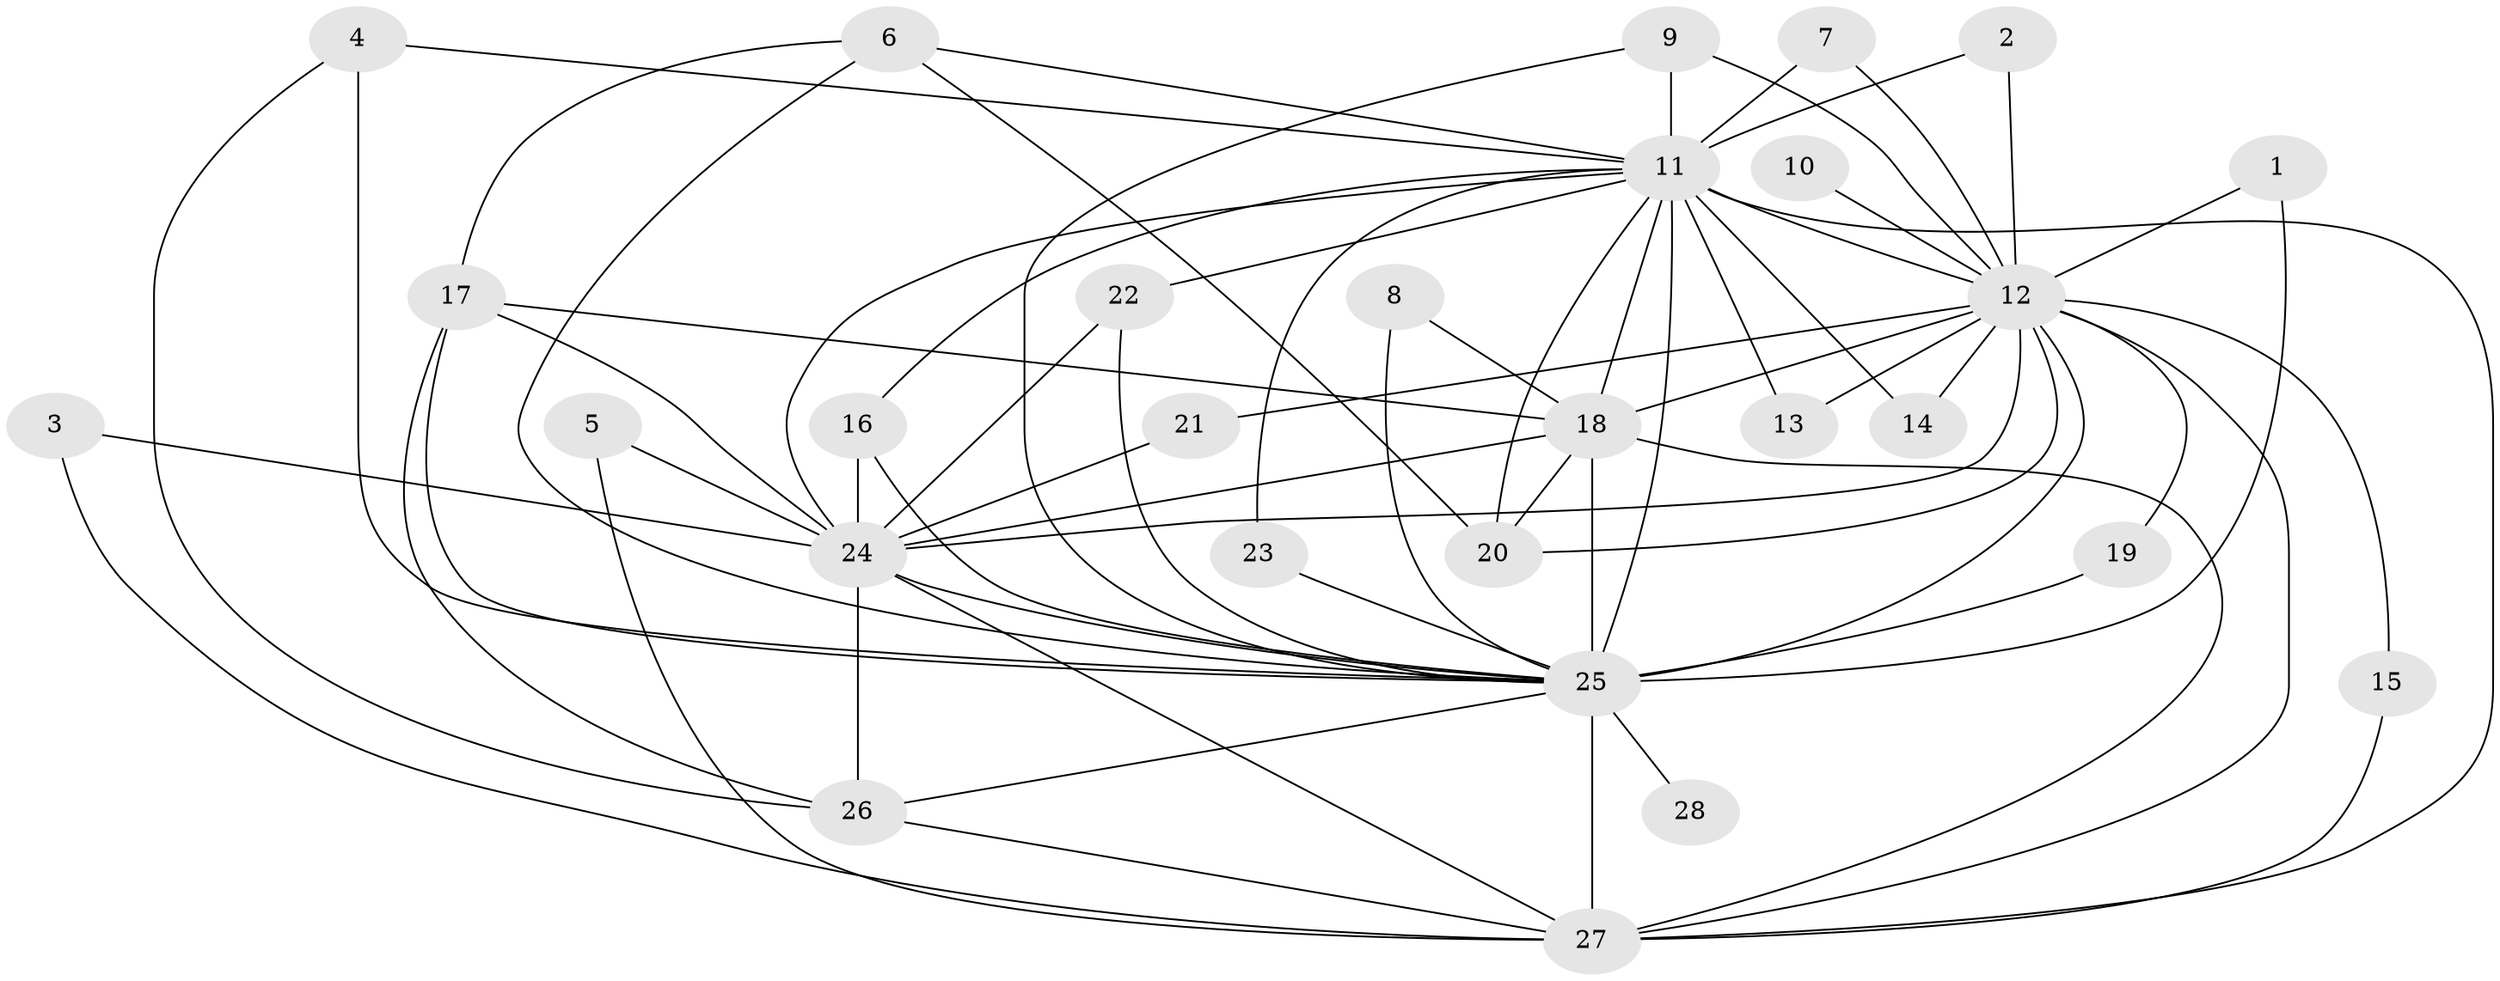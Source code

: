 // original degree distribution, {15: 0.017857142857142856, 17: 0.03571428571428571, 16: 0.05357142857142857, 18: 0.03571428571428571, 20: 0.017857142857142856, 10: 0.017857142857142856, 3: 0.16071428571428573, 2: 0.5714285714285714, 4: 0.08928571428571429}
// Generated by graph-tools (version 1.1) at 2025/49/03/09/25 03:49:45]
// undirected, 28 vertices, 67 edges
graph export_dot {
graph [start="1"]
  node [color=gray90,style=filled];
  1;
  2;
  3;
  4;
  5;
  6;
  7;
  8;
  9;
  10;
  11;
  12;
  13;
  14;
  15;
  16;
  17;
  18;
  19;
  20;
  21;
  22;
  23;
  24;
  25;
  26;
  27;
  28;
  1 -- 12 [weight=1.0];
  1 -- 25 [weight=1.0];
  2 -- 11 [weight=1.0];
  2 -- 12 [weight=1.0];
  3 -- 24 [weight=1.0];
  3 -- 27 [weight=1.0];
  4 -- 11 [weight=1.0];
  4 -- 25 [weight=1.0];
  4 -- 26 [weight=1.0];
  5 -- 24 [weight=1.0];
  5 -- 27 [weight=1.0];
  6 -- 11 [weight=1.0];
  6 -- 17 [weight=1.0];
  6 -- 20 [weight=1.0];
  6 -- 25 [weight=1.0];
  7 -- 11 [weight=1.0];
  7 -- 12 [weight=1.0];
  8 -- 18 [weight=1.0];
  8 -- 25 [weight=1.0];
  9 -- 11 [weight=1.0];
  9 -- 12 [weight=1.0];
  9 -- 25 [weight=1.0];
  10 -- 12 [weight=1.0];
  11 -- 12 [weight=5.0];
  11 -- 13 [weight=1.0];
  11 -- 14 [weight=1.0];
  11 -- 16 [weight=1.0];
  11 -- 18 [weight=2.0];
  11 -- 20 [weight=1.0];
  11 -- 22 [weight=2.0];
  11 -- 23 [weight=1.0];
  11 -- 24 [weight=5.0];
  11 -- 25 [weight=4.0];
  11 -- 27 [weight=2.0];
  12 -- 13 [weight=1.0];
  12 -- 14 [weight=1.0];
  12 -- 15 [weight=1.0];
  12 -- 18 [weight=2.0];
  12 -- 19 [weight=1.0];
  12 -- 20 [weight=1.0];
  12 -- 21 [weight=1.0];
  12 -- 24 [weight=4.0];
  12 -- 25 [weight=5.0];
  12 -- 27 [weight=3.0];
  15 -- 27 [weight=1.0];
  16 -- 24 [weight=1.0];
  16 -- 25 [weight=1.0];
  17 -- 18 [weight=1.0];
  17 -- 24 [weight=1.0];
  17 -- 25 [weight=2.0];
  17 -- 26 [weight=1.0];
  18 -- 20 [weight=2.0];
  18 -- 24 [weight=2.0];
  18 -- 25 [weight=2.0];
  18 -- 27 [weight=1.0];
  19 -- 25 [weight=1.0];
  21 -- 24 [weight=1.0];
  22 -- 24 [weight=1.0];
  22 -- 25 [weight=1.0];
  23 -- 25 [weight=1.0];
  24 -- 25 [weight=4.0];
  24 -- 26 [weight=1.0];
  24 -- 27 [weight=2.0];
  25 -- 26 [weight=1.0];
  25 -- 27 [weight=4.0];
  25 -- 28 [weight=1.0];
  26 -- 27 [weight=1.0];
}
